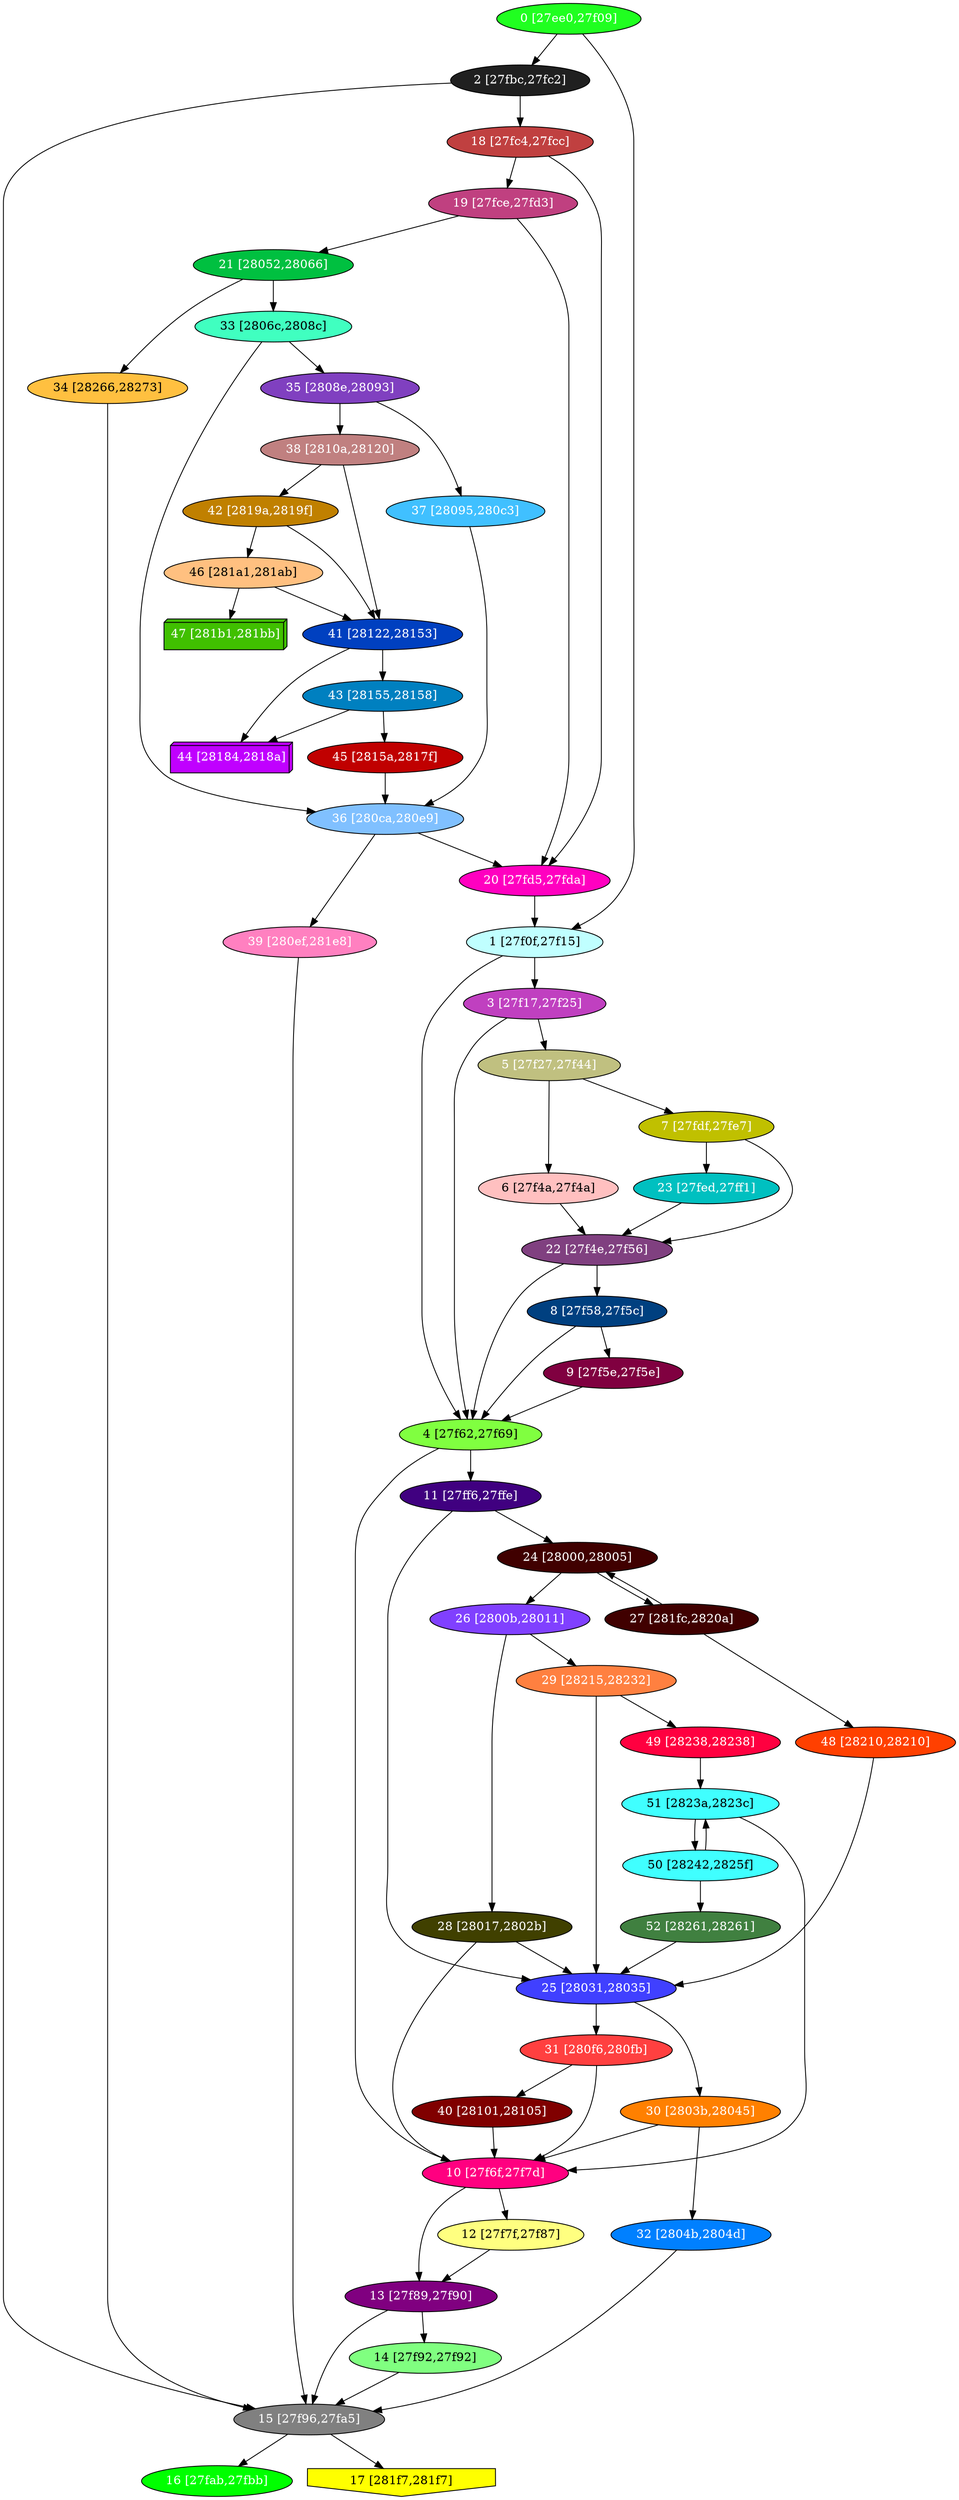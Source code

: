 diGraph libnss3{
	libnss3_0  [style=filled fillcolor="#20FF20" fontcolor="#ffffff" shape=oval label="0 [27ee0,27f09]"]
	libnss3_1  [style=filled fillcolor="#C0FFFF" fontcolor="#000000" shape=oval label="1 [27f0f,27f15]"]
	libnss3_2  [style=filled fillcolor="#202020" fontcolor="#ffffff" shape=oval label="2 [27fbc,27fc2]"]
	libnss3_3  [style=filled fillcolor="#C040C0" fontcolor="#ffffff" shape=oval label="3 [27f17,27f25]"]
	libnss3_4  [style=filled fillcolor="#80FF40" fontcolor="#000000" shape=oval label="4 [27f62,27f69]"]
	libnss3_5  [style=filled fillcolor="#C0C080" fontcolor="#ffffff" shape=oval label="5 [27f27,27f44]"]
	libnss3_6  [style=filled fillcolor="#FFC0C0" fontcolor="#000000" shape=oval label="6 [27f4a,27f4a]"]
	libnss3_7  [style=filled fillcolor="#C0C000" fontcolor="#ffffff" shape=oval label="7 [27fdf,27fe7]"]
	libnss3_8  [style=filled fillcolor="#004080" fontcolor="#ffffff" shape=oval label="8 [27f58,27f5c]"]
	libnss3_9  [style=filled fillcolor="#800040" fontcolor="#ffffff" shape=oval label="9 [27f5e,27f5e]"]
	libnss3_a  [style=filled fillcolor="#FF0080" fontcolor="#ffffff" shape=oval label="10 [27f6f,27f7d]"]
	libnss3_b  [style=filled fillcolor="#400080" fontcolor="#ffffff" shape=oval label="11 [27ff6,27ffe]"]
	libnss3_c  [style=filled fillcolor="#FFFF80" fontcolor="#000000" shape=oval label="12 [27f7f,27f87]"]
	libnss3_d  [style=filled fillcolor="#800080" fontcolor="#ffffff" shape=oval label="13 [27f89,27f90]"]
	libnss3_e  [style=filled fillcolor="#80FF80" fontcolor="#000000" shape=oval label="14 [27f92,27f92]"]
	libnss3_f  [style=filled fillcolor="#808080" fontcolor="#ffffff" shape=oval label="15 [27f96,27fa5]"]
	libnss3_10  [style=filled fillcolor="#00FF00" fontcolor="#ffffff" shape=oval label="16 [27fab,27fbb]"]
	libnss3_11  [style=filled fillcolor="#FFFF00" fontcolor="#000000" shape=invhouse label="17 [281f7,281f7]"]
	libnss3_12  [style=filled fillcolor="#C04040" fontcolor="#ffffff" shape=oval label="18 [27fc4,27fcc]"]
	libnss3_13  [style=filled fillcolor="#C04080" fontcolor="#ffffff" shape=oval label="19 [27fce,27fd3]"]
	libnss3_14  [style=filled fillcolor="#FF00C0" fontcolor="#ffffff" shape=oval label="20 [27fd5,27fda]"]
	libnss3_15  [style=filled fillcolor="#00C040" fontcolor="#ffffff" shape=oval label="21 [28052,28066]"]
	libnss3_16  [style=filled fillcolor="#804080" fontcolor="#ffffff" shape=oval label="22 [27f4e,27f56]"]
	libnss3_17  [style=filled fillcolor="#00C0C0" fontcolor="#ffffff" shape=oval label="23 [27fed,27ff1]"]
	libnss3_18  [style=filled fillcolor="#400000" fontcolor="#ffffff" shape=oval label="24 [28000,28005]"]
	libnss3_19  [style=filled fillcolor="#4040FF" fontcolor="#ffffff" shape=oval label="25 [28031,28035]"]
	libnss3_1a  [style=filled fillcolor="#8040FF" fontcolor="#ffffff" shape=oval label="26 [2800b,28011]"]
	libnss3_1b  [style=filled fillcolor="#400000" fontcolor="#ffffff" shape=oval label="27 [281fc,2820a]"]
	libnss3_1c  [style=filled fillcolor="#404000" fontcolor="#ffffff" shape=oval label="28 [28017,2802b]"]
	libnss3_1d  [style=filled fillcolor="#FF8040" fontcolor="#ffffff" shape=oval label="29 [28215,28232]"]
	libnss3_1e  [style=filled fillcolor="#FF8000" fontcolor="#ffffff" shape=oval label="30 [2803b,28045]"]
	libnss3_1f  [style=filled fillcolor="#FF4040" fontcolor="#ffffff" shape=oval label="31 [280f6,280fb]"]
	libnss3_20  [style=filled fillcolor="#0080FF" fontcolor="#ffffff" shape=oval label="32 [2804b,2804d]"]
	libnss3_21  [style=filled fillcolor="#40FFC0" fontcolor="#000000" shape=oval label="33 [2806c,2808c]"]
	libnss3_22  [style=filled fillcolor="#FFC040" fontcolor="#000000" shape=oval label="34 [28266,28273]"]
	libnss3_23  [style=filled fillcolor="#8040C0" fontcolor="#ffffff" shape=oval label="35 [2808e,28093]"]
	libnss3_24  [style=filled fillcolor="#80C0FF" fontcolor="#ffffff" shape=oval label="36 [280ca,280e9]"]
	libnss3_25  [style=filled fillcolor="#40C0FF" fontcolor="#ffffff" shape=oval label="37 [28095,280c3]"]
	libnss3_26  [style=filled fillcolor="#C08080" fontcolor="#ffffff" shape=oval label="38 [2810a,28120]"]
	libnss3_27  [style=filled fillcolor="#FF80C0" fontcolor="#ffffff" shape=oval label="39 [280ef,281e8]"]
	libnss3_28  [style=filled fillcolor="#800000" fontcolor="#ffffff" shape=oval label="40 [28101,28105]"]
	libnss3_29  [style=filled fillcolor="#0040C0" fontcolor="#ffffff" shape=oval label="41 [28122,28153]"]
	libnss3_2a  [style=filled fillcolor="#C08000" fontcolor="#ffffff" shape=oval label="42 [2819a,2819f]"]
	libnss3_2b  [style=filled fillcolor="#0080C0" fontcolor="#ffffff" shape=oval label="43 [28155,28158]"]
	libnss3_2c  [style=filled fillcolor="#C000FF" fontcolor="#ffffff" shape=box3d label="44 [28184,2818a]"]
	libnss3_2d  [style=filled fillcolor="#C00000" fontcolor="#ffffff" shape=oval label="45 [2815a,2817f]"]
	libnss3_2e  [style=filled fillcolor="#FFC080" fontcolor="#000000" shape=oval label="46 [281a1,281ab]"]
	libnss3_2f  [style=filled fillcolor="#40C000" fontcolor="#ffffff" shape=box3d label="47 [281b1,281bb]"]
	libnss3_30  [style=filled fillcolor="#FF4000" fontcolor="#ffffff" shape=oval label="48 [28210,28210]"]
	libnss3_31  [style=filled fillcolor="#FF0040" fontcolor="#ffffff" shape=oval label="49 [28238,28238]"]
	libnss3_32  [style=filled fillcolor="#40FFFF" fontcolor="#000000" shape=oval label="50 [28242,2825f]"]
	libnss3_33  [style=filled fillcolor="#40FFFF" fontcolor="#000000" shape=oval label="51 [2823a,2823c]"]
	libnss3_34  [style=filled fillcolor="#408040" fontcolor="#ffffff" shape=oval label="52 [28261,28261]"]

	libnss3_0 -> libnss3_1
	libnss3_0 -> libnss3_2
	libnss3_1 -> libnss3_3
	libnss3_1 -> libnss3_4
	libnss3_2 -> libnss3_f
	libnss3_2 -> libnss3_12
	libnss3_3 -> libnss3_4
	libnss3_3 -> libnss3_5
	libnss3_4 -> libnss3_a
	libnss3_4 -> libnss3_b
	libnss3_5 -> libnss3_6
	libnss3_5 -> libnss3_7
	libnss3_6 -> libnss3_16
	libnss3_7 -> libnss3_16
	libnss3_7 -> libnss3_17
	libnss3_8 -> libnss3_4
	libnss3_8 -> libnss3_9
	libnss3_9 -> libnss3_4
	libnss3_a -> libnss3_c
	libnss3_a -> libnss3_d
	libnss3_b -> libnss3_18
	libnss3_b -> libnss3_19
	libnss3_c -> libnss3_d
	libnss3_d -> libnss3_e
	libnss3_d -> libnss3_f
	libnss3_e -> libnss3_f
	libnss3_f -> libnss3_10
	libnss3_f -> libnss3_11
	libnss3_12 -> libnss3_13
	libnss3_12 -> libnss3_14
	libnss3_13 -> libnss3_14
	libnss3_13 -> libnss3_15
	libnss3_14 -> libnss3_1
	libnss3_15 -> libnss3_21
	libnss3_15 -> libnss3_22
	libnss3_16 -> libnss3_4
	libnss3_16 -> libnss3_8
	libnss3_17 -> libnss3_16
	libnss3_18 -> libnss3_1a
	libnss3_18 -> libnss3_1b
	libnss3_19 -> libnss3_1e
	libnss3_19 -> libnss3_1f
	libnss3_1a -> libnss3_1c
	libnss3_1a -> libnss3_1d
	libnss3_1b -> libnss3_18
	libnss3_1b -> libnss3_30
	libnss3_1c -> libnss3_a
	libnss3_1c -> libnss3_19
	libnss3_1d -> libnss3_19
	libnss3_1d -> libnss3_31
	libnss3_1e -> libnss3_a
	libnss3_1e -> libnss3_20
	libnss3_1f -> libnss3_a
	libnss3_1f -> libnss3_28
	libnss3_20 -> libnss3_f
	libnss3_21 -> libnss3_23
	libnss3_21 -> libnss3_24
	libnss3_22 -> libnss3_f
	libnss3_23 -> libnss3_25
	libnss3_23 -> libnss3_26
	libnss3_24 -> libnss3_14
	libnss3_24 -> libnss3_27
	libnss3_25 -> libnss3_24
	libnss3_26 -> libnss3_29
	libnss3_26 -> libnss3_2a
	libnss3_27 -> libnss3_f
	libnss3_28 -> libnss3_a
	libnss3_29 -> libnss3_2b
	libnss3_29 -> libnss3_2c
	libnss3_2a -> libnss3_29
	libnss3_2a -> libnss3_2e
	libnss3_2b -> libnss3_2c
	libnss3_2b -> libnss3_2d
	libnss3_2d -> libnss3_24
	libnss3_2e -> libnss3_29
	libnss3_2e -> libnss3_2f
	libnss3_30 -> libnss3_19
	libnss3_31 -> libnss3_33
	libnss3_32 -> libnss3_33
	libnss3_32 -> libnss3_34
	libnss3_33 -> libnss3_a
	libnss3_33 -> libnss3_32
	libnss3_34 -> libnss3_19
}